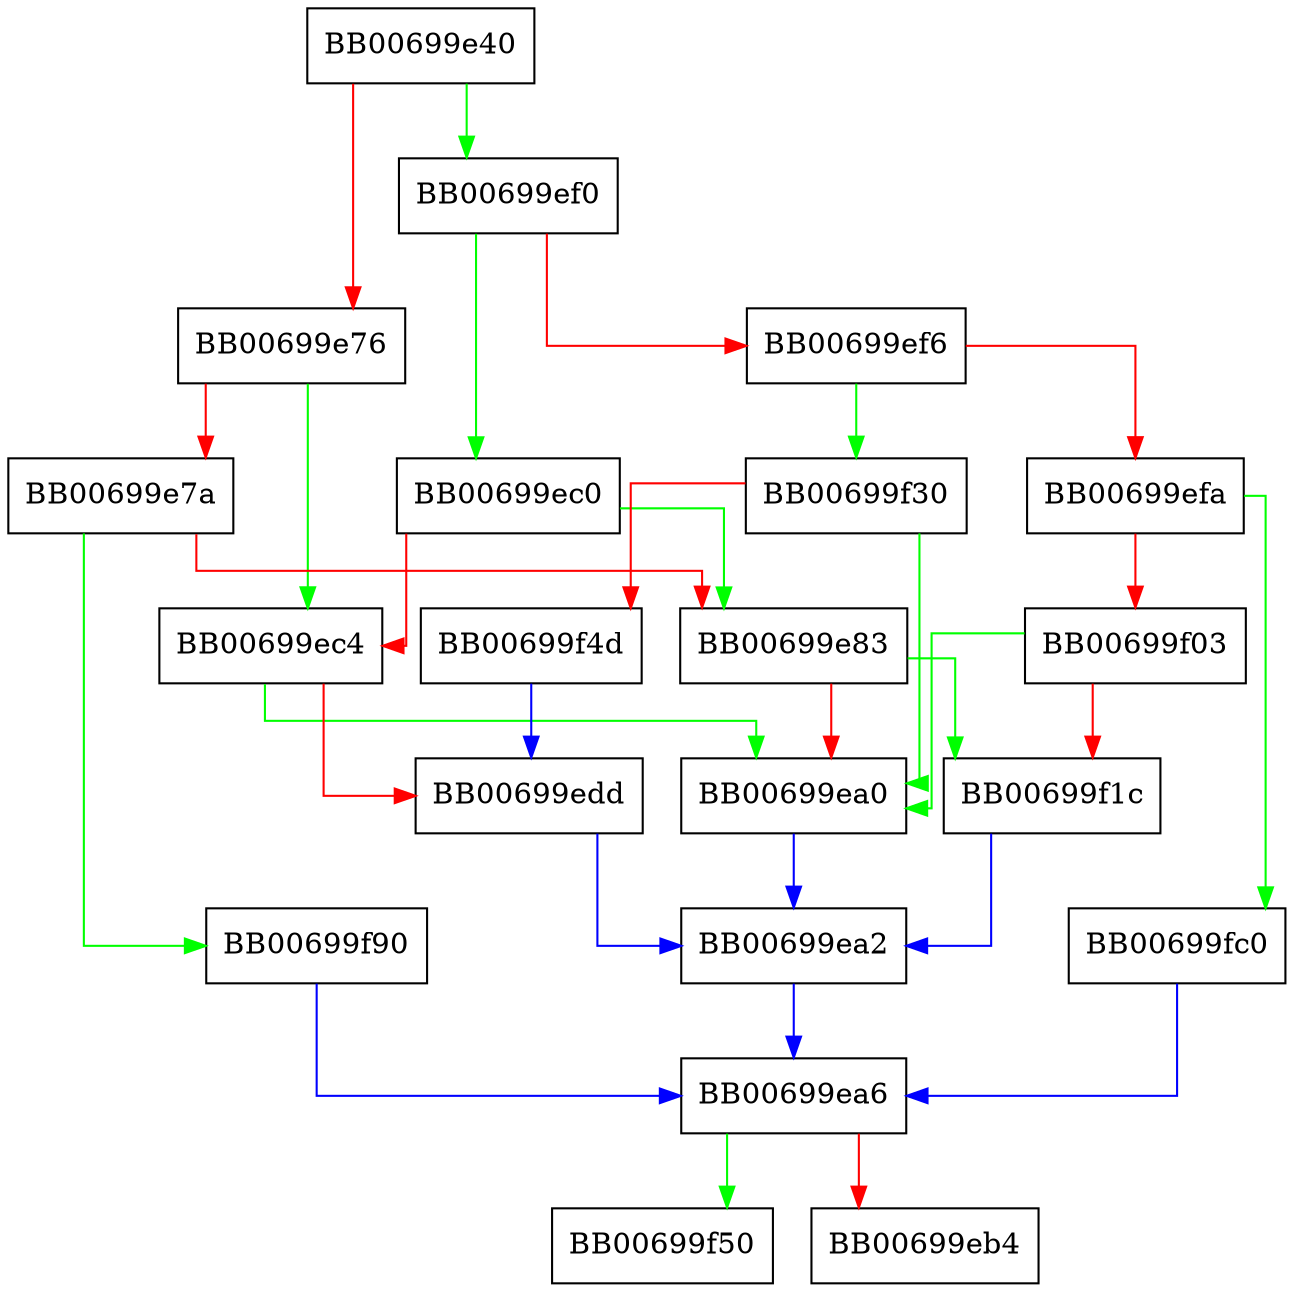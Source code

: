digraph cipher_hw_aes_initkey {
  node [shape="box"];
  graph [splines=ortho];
  BB00699e40 -> BB00699ef0 [color="green"];
  BB00699e40 -> BB00699e76 [color="red"];
  BB00699e76 -> BB00699ec4 [color="green"];
  BB00699e76 -> BB00699e7a [color="red"];
  BB00699e7a -> BB00699f90 [color="green"];
  BB00699e7a -> BB00699e83 [color="red"];
  BB00699e83 -> BB00699f1c [color="green"];
  BB00699e83 -> BB00699ea0 [color="red"];
  BB00699ea0 -> BB00699ea2 [color="blue"];
  BB00699ea2 -> BB00699ea6 [color="blue"];
  BB00699ea6 -> BB00699f50 [color="green"];
  BB00699ea6 -> BB00699eb4 [color="red"];
  BB00699ec0 -> BB00699e83 [color="green"];
  BB00699ec0 -> BB00699ec4 [color="red"];
  BB00699ec4 -> BB00699ea0 [color="green"];
  BB00699ec4 -> BB00699edd [color="red"];
  BB00699edd -> BB00699ea2 [color="blue"];
  BB00699ef0 -> BB00699ec0 [color="green"];
  BB00699ef0 -> BB00699ef6 [color="red"];
  BB00699ef6 -> BB00699f30 [color="green"];
  BB00699ef6 -> BB00699efa [color="red"];
  BB00699efa -> BB00699fc0 [color="green"];
  BB00699efa -> BB00699f03 [color="red"];
  BB00699f03 -> BB00699ea0 [color="green"];
  BB00699f03 -> BB00699f1c [color="red"];
  BB00699f1c -> BB00699ea2 [color="blue"];
  BB00699f30 -> BB00699ea0 [color="green"];
  BB00699f30 -> BB00699f4d [color="red"];
  BB00699f4d -> BB00699edd [color="blue"];
  BB00699f90 -> BB00699ea6 [color="blue"];
  BB00699fc0 -> BB00699ea6 [color="blue"];
}